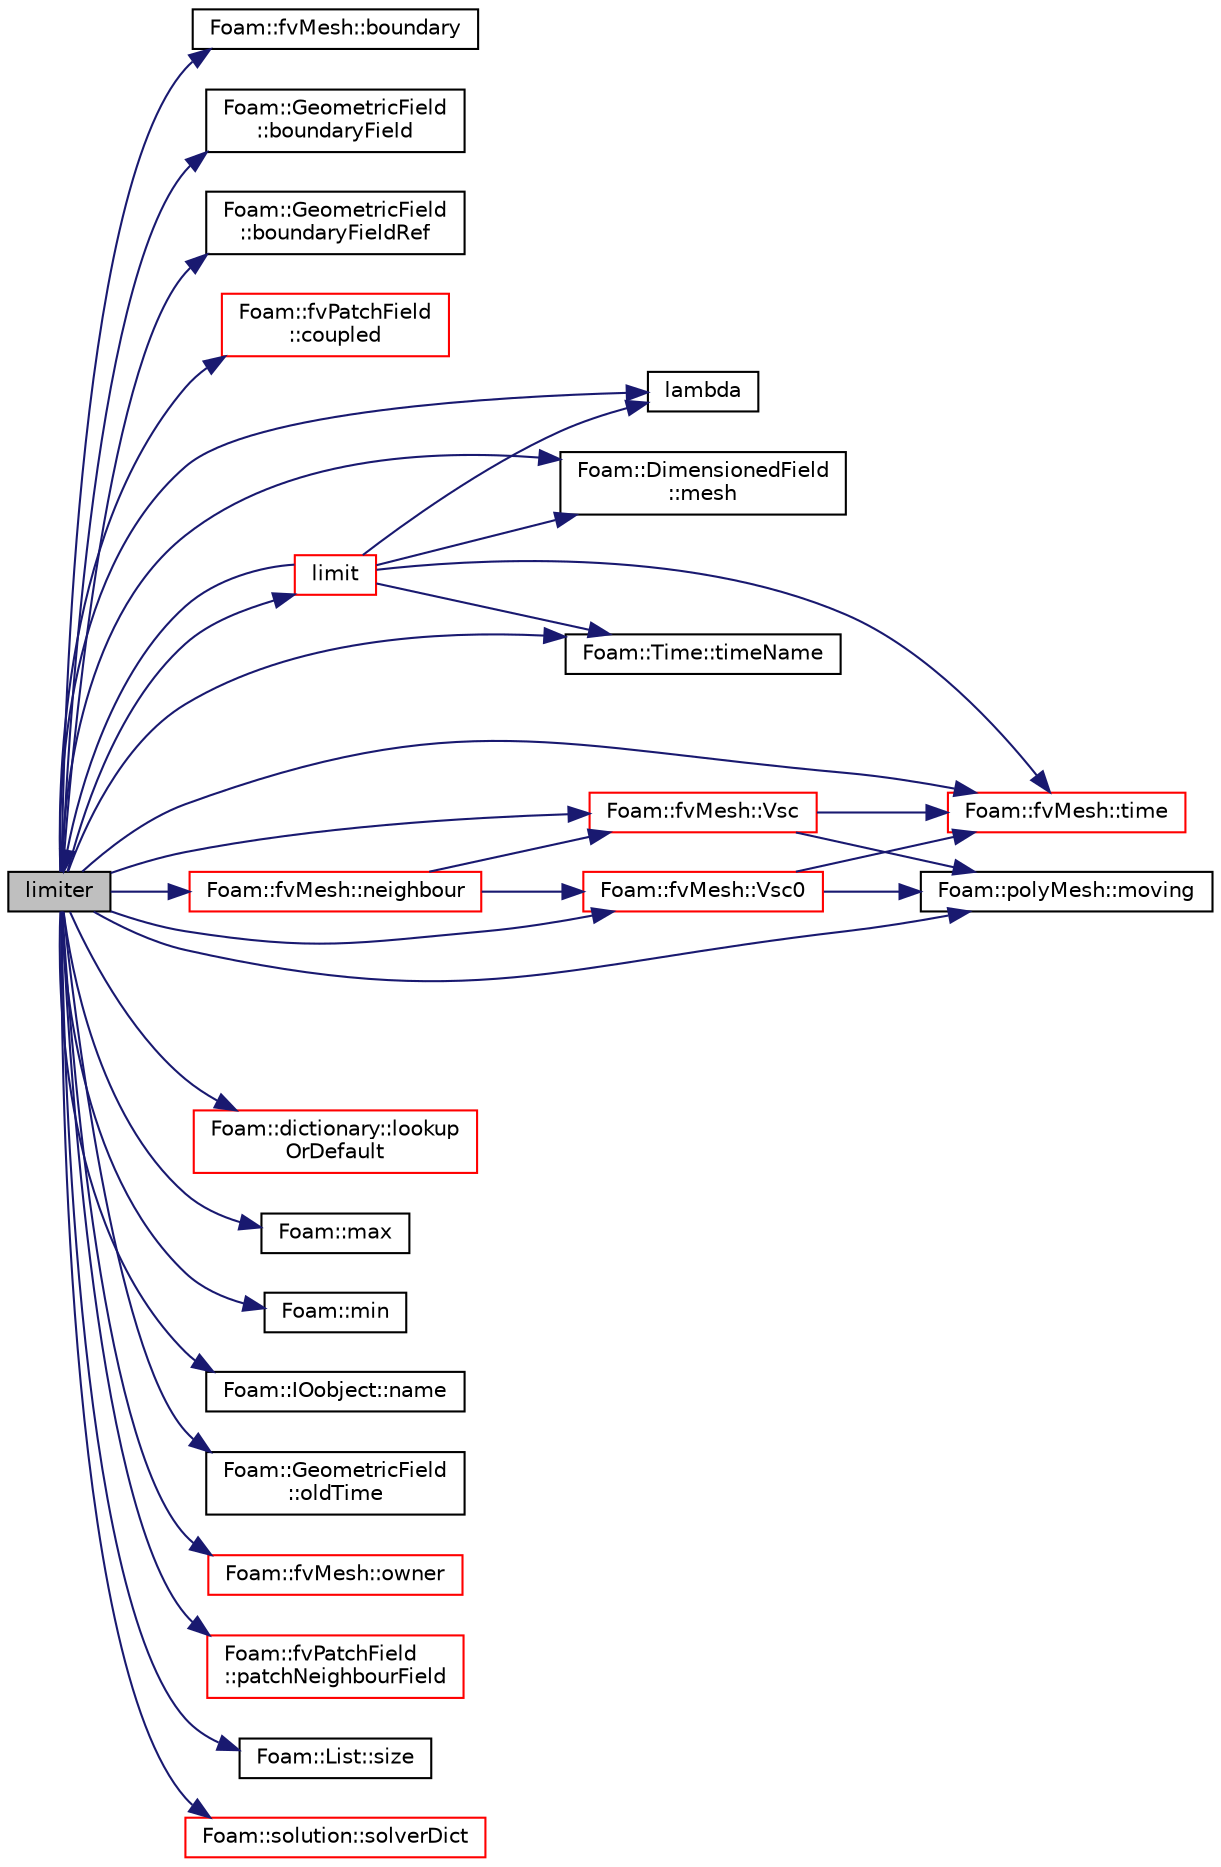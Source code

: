 digraph "limiter"
{
  bgcolor="transparent";
  edge [fontname="Helvetica",fontsize="10",labelfontname="Helvetica",labelfontsize="10"];
  node [fontname="Helvetica",fontsize="10",shape=record];
  rankdir="LR";
  Node3517 [label="limiter",height=0.2,width=0.4,color="black", fillcolor="grey75", style="filled", fontcolor="black"];
  Node3517 -> Node3518 [color="midnightblue",fontsize="10",style="solid",fontname="Helvetica"];
  Node3518 [label="Foam::fvMesh::boundary",height=0.2,width=0.4,color="black",URL="$a23593.html#a1fc8b179063cf5d6805da64ff1975126",tooltip="Return reference to boundary mesh. "];
  Node3517 -> Node3519 [color="midnightblue",fontsize="10",style="solid",fontname="Helvetica"];
  Node3519 [label="Foam::GeometricField\l::boundaryField",height=0.2,width=0.4,color="black",URL="$a23249.html#a9ff7de36fba06b4f4f77a75142ad72b6",tooltip="Return const-reference to the boundary field. "];
  Node3517 -> Node3520 [color="midnightblue",fontsize="10",style="solid",fontname="Helvetica"];
  Node3520 [label="Foam::GeometricField\l::boundaryFieldRef",height=0.2,width=0.4,color="black",URL="$a23249.html#af3831c9fea9f6ae7532a6d57cc67c959",tooltip="Return a reference to the boundary field. "];
  Node3517 -> Node3521 [color="midnightblue",fontsize="10",style="solid",fontname="Helvetica"];
  Node3521 [label="Foam::fvPatchField\l::coupled",height=0.2,width=0.4,color="red",URL="$a23169.html#a39c01db0e66d00fe0621a0c7e5fc4ead",tooltip="Return true if this patch field is coupled. "];
  Node3517 -> Node3523 [color="midnightblue",fontsize="10",style="solid",fontname="Helvetica"];
  Node3523 [label="lambda",height=0.2,width=0.4,color="black",URL="$a41357.html#ac90f959a4cd5bd0bc0d60e8c9fe14021"];
  Node3517 -> Node3524 [color="midnightblue",fontsize="10",style="solid",fontname="Helvetica"];
  Node3524 [label="limit",height=0.2,width=0.4,color="red",URL="$a21864.html#a286baa687ab158265b59310619c281b4"];
  Node3524 -> Node3525 [color="midnightblue",fontsize="10",style="solid",fontname="Helvetica"];
  Node3525 [label="Foam::DimensionedField\l::mesh",height=0.2,width=0.4,color="black",URL="$a27497.html#a8f1110830348a1448a14ab5e3cf47e3b",tooltip="Return mesh. "];
  Node3524 -> Node3523 [color="midnightblue",fontsize="10",style="solid",fontname="Helvetica"];
  Node3524 -> Node3529 [color="midnightblue",fontsize="10",style="solid",fontname="Helvetica"];
  Node3529 [label="Foam::fvMesh::time",height=0.2,width=0.4,color="red",URL="$a23593.html#a0d94096809fe3376b29a2a29ca11bb18",tooltip="Return the top-level database. "];
  Node3524 -> Node3531 [color="midnightblue",fontsize="10",style="solid",fontname="Helvetica"];
  Node3531 [label="Foam::Time::timeName",height=0.2,width=0.4,color="black",URL="$a27457.html#a5ae6a110de1b22323e19a46943c7f0c1",tooltip="Return time name of given scalar time. "];
  Node3524 -> Node3517 [color="midnightblue",fontsize="10",style="solid",fontname="Helvetica"];
  Node3517 -> Node3532 [color="midnightblue",fontsize="10",style="solid",fontname="Helvetica"];
  Node3532 [label="Foam::dictionary::lookup\lOrDefault",height=0.2,width=0.4,color="red",URL="$a27129.html#a69ee064dcc6d649df523e02e5c242922",tooltip="Find and return a T,. "];
  Node3517 -> Node3539 [color="midnightblue",fontsize="10",style="solid",fontname="Helvetica"];
  Node3539 [label="Foam::max",height=0.2,width=0.4,color="black",URL="$a21851.html#ac993e906cf2774ae77e666bc24e81733"];
  Node3517 -> Node3525 [color="midnightblue",fontsize="10",style="solid",fontname="Helvetica"];
  Node3517 -> Node3540 [color="midnightblue",fontsize="10",style="solid",fontname="Helvetica"];
  Node3540 [label="Foam::min",height=0.2,width=0.4,color="black",URL="$a21851.html#a253e112ad2d56d96230ff39ea7f442dc"];
  Node3517 -> Node3541 [color="midnightblue",fontsize="10",style="solid",fontname="Helvetica"];
  Node3541 [label="Foam::polyMesh::moving",height=0.2,width=0.4,color="black",URL="$a28565.html#afa64275c1aa240283901d7afcb2f153d",tooltip="Is mesh moving. "];
  Node3517 -> Node3527 [color="midnightblue",fontsize="10",style="solid",fontname="Helvetica"];
  Node3527 [label="Foam::IOobject::name",height=0.2,width=0.4,color="black",URL="$a27249.html#acc80e00a8ac919288fb55bd14cc88bf6",tooltip="Return name. "];
  Node3517 -> Node3542 [color="midnightblue",fontsize="10",style="solid",fontname="Helvetica"];
  Node3542 [label="Foam::fvMesh::neighbour",height=0.2,width=0.4,color="red",URL="$a23593.html#aab1a7f2af09b33005a527e107c7b3fad",tooltip="Internal face neighbour. "];
  Node3542 -> Node3718 [color="midnightblue",fontsize="10",style="solid",fontname="Helvetica"];
  Node3718 [label="Foam::fvMesh::Vsc",height=0.2,width=0.4,color="red",URL="$a23593.html#aee52037975b3ce76020c7d18ce035d43",tooltip="Return sub-cycle cell volumes. "];
  Node3718 -> Node3541 [color="midnightblue",fontsize="10",style="solid",fontname="Helvetica"];
  Node3718 -> Node3529 [color="midnightblue",fontsize="10",style="solid",fontname="Helvetica"];
  Node3542 -> Node3819 [color="midnightblue",fontsize="10",style="solid",fontname="Helvetica"];
  Node3819 [label="Foam::fvMesh::Vsc0",height=0.2,width=0.4,color="red",URL="$a23593.html#ac3d4c39a04bea03837796e9e838c5ec2",tooltip="Return sub-cycl old-time cell volumes. "];
  Node3819 -> Node3541 [color="midnightblue",fontsize="10",style="solid",fontname="Helvetica"];
  Node3819 -> Node3529 [color="midnightblue",fontsize="10",style="solid",fontname="Helvetica"];
  Node3517 -> Node3821 [color="midnightblue",fontsize="10",style="solid",fontname="Helvetica"];
  Node3821 [label="Foam::GeometricField\l::oldTime",height=0.2,width=0.4,color="black",URL="$a23249.html#a2f51be6de19012555f923b0902d64135",tooltip="Return old time field. "];
  Node3517 -> Node3554 [color="midnightblue",fontsize="10",style="solid",fontname="Helvetica"];
  Node3554 [label="Foam::fvMesh::owner",height=0.2,width=0.4,color="red",URL="$a23593.html#a16e7eb254c4fd2d1d7ac4d5d71f6c9f9",tooltip="Internal face owner. "];
  Node3517 -> Node3822 [color="midnightblue",fontsize="10",style="solid",fontname="Helvetica"];
  Node3822 [label="Foam::fvPatchField\l::patchNeighbourField",height=0.2,width=0.4,color="red",URL="$a23169.html#a3eee7e8e27377d66dd0f20d3697d6b78",tooltip="Return patchField on the opposite patch of a coupled patch. "];
  Node3517 -> Node3618 [color="midnightblue",fontsize="10",style="solid",fontname="Helvetica"];
  Node3618 [label="Foam::List::size",height=0.2,width=0.4,color="black",URL="$a26833.html#a8a5f6fa29bd4b500caf186f60245b384",tooltip="Override size to be inconsistent with allocated storage. "];
  Node3517 -> Node3828 [color="midnightblue",fontsize="10",style="solid",fontname="Helvetica"];
  Node3828 [label="Foam::solution::solverDict",height=0.2,width=0.4,color="red",URL="$a28217.html#aadf984a04c4dee9ee0bbb43d7886c95b",tooltip="Return the solver controls dictionary for the given field. "];
  Node3517 -> Node3529 [color="midnightblue",fontsize="10",style="solid",fontname="Helvetica"];
  Node3517 -> Node3531 [color="midnightblue",fontsize="10",style="solid",fontname="Helvetica"];
  Node3517 -> Node3718 [color="midnightblue",fontsize="10",style="solid",fontname="Helvetica"];
  Node3517 -> Node3819 [color="midnightblue",fontsize="10",style="solid",fontname="Helvetica"];
}
